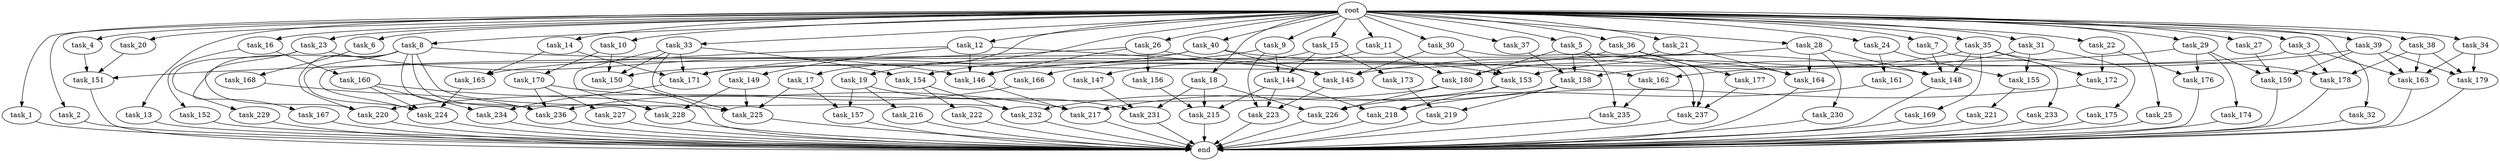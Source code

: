 digraph G {
  root [size="0.000000"];
  task_1 [size="2.048000"];
  task_2 [size="2.048000"];
  task_3 [size="2.048000"];
  task_4 [size="2.048000"];
  task_5 [size="2.048000"];
  task_6 [size="2.048000"];
  task_7 [size="2.048000"];
  task_8 [size="2.048000"];
  task_9 [size="2.048000"];
  task_10 [size="2.048000"];
  task_11 [size="2.048000"];
  task_12 [size="2.048000"];
  task_13 [size="2.048000"];
  task_14 [size="2.048000"];
  task_15 [size="2.048000"];
  task_16 [size="2.048000"];
  task_17 [size="2.048000"];
  task_18 [size="2.048000"];
  task_19 [size="2.048000"];
  task_20 [size="2.048000"];
  task_21 [size="2.048000"];
  task_22 [size="2.048000"];
  task_23 [size="2.048000"];
  task_24 [size="2.048000"];
  task_25 [size="2.048000"];
  task_26 [size="2.048000"];
  task_27 [size="2.048000"];
  task_28 [size="2.048000"];
  task_29 [size="2.048000"];
  task_30 [size="2.048000"];
  task_31 [size="2.048000"];
  task_32 [size="2.048000"];
  task_33 [size="2.048000"];
  task_34 [size="2.048000"];
  task_35 [size="2.048000"];
  task_36 [size="2.048000"];
  task_37 [size="2.048000"];
  task_38 [size="2.048000"];
  task_39 [size="2.048000"];
  task_40 [size="2.048000"];
  task_144 [size="996432412.672000"];
  task_145 [size="4346506903.552000"];
  task_146 [size="3590592659.456000"];
  task_147 [size="429496729.600000"];
  task_148 [size="3075196583.936000"];
  task_149 [size="1099511627.776000"];
  task_150 [size="2611340115.968000"];
  task_151 [size="3384434229.248000"];
  task_152 [size="154618822.656000"];
  task_153 [size="3504693313.536000"];
  task_154 [size="1872605741.056000"];
  task_155 [size="910533066.752000"];
  task_156 [size="1717986918.400000"];
  task_157 [size="2233382993.920000"];
  task_158 [size="2834678415.360000"];
  task_159 [size="3865470566.400000"];
  task_160 [size="154618822.656000"];
  task_161 [size="841813590.016000"];
  task_162 [size="3109556322.304000"];
  task_163 [size="4501125726.208000"];
  task_164 [size="1271310319.616000"];
  task_165 [size="1168231104.512000"];
  task_166 [size="841813590.016000"];
  task_167 [size="1391569403.904000"];
  task_168 [size="618475290.624000"];
  task_169 [size="429496729.600000"];
  task_170 [size="618475290.624000"];
  task_171 [size="3728031612.928000"];
  task_172 [size="1047972020.224000"];
  task_173 [size="841813590.016000"];
  task_174 [size="1717986918.400000"];
  task_175 [size="68719476.736000"];
  task_176 [size="2336462209.024000"];
  task_177 [size="274877906.944000"];
  task_178 [size="2370821947.392000"];
  task_179 [size="3659312136.192000"];
  task_180 [size="1546188226.560000"];
  task_215 [size="2405181685.760000"];
  task_216 [size="1391569403.904000"];
  task_217 [size="2216203124.736000"];
  task_218 [size="1322849927.168000"];
  task_219 [size="1168231104.512000"];
  task_220 [size="2078764171.264000"];
  task_221 [size="274877906.944000"];
  task_222 [size="274877906.944000"];
  task_223 [size="841813590.016000"];
  task_224 [size="3195455668.224000"];
  task_225 [size="3109556322.304000"];
  task_226 [size="2061584302.080000"];
  task_227 [size="1717986918.400000"];
  task_228 [size="3384434229.248000"];
  task_229 [size="618475290.624000"];
  task_230 [size="154618822.656000"];
  task_231 [size="3264175144.960000"];
  task_232 [size="2095944040.448000"];
  task_233 [size="1391569403.904000"];
  task_234 [size="549755813.888000"];
  task_235 [size="893353197.568000"];
  task_236 [size="4638564679.680000"];
  task_237 [size="2061584302.080000"];
  end [size="0.000000"];

  root -> task_1 [size="1.000000"];
  root -> task_2 [size="1.000000"];
  root -> task_3 [size="1.000000"];
  root -> task_4 [size="1.000000"];
  root -> task_5 [size="1.000000"];
  root -> task_6 [size="1.000000"];
  root -> task_7 [size="1.000000"];
  root -> task_8 [size="1.000000"];
  root -> task_9 [size="1.000000"];
  root -> task_10 [size="1.000000"];
  root -> task_11 [size="1.000000"];
  root -> task_12 [size="1.000000"];
  root -> task_13 [size="1.000000"];
  root -> task_14 [size="1.000000"];
  root -> task_15 [size="1.000000"];
  root -> task_16 [size="1.000000"];
  root -> task_17 [size="1.000000"];
  root -> task_18 [size="1.000000"];
  root -> task_19 [size="1.000000"];
  root -> task_20 [size="1.000000"];
  root -> task_21 [size="1.000000"];
  root -> task_22 [size="1.000000"];
  root -> task_23 [size="1.000000"];
  root -> task_24 [size="1.000000"];
  root -> task_25 [size="1.000000"];
  root -> task_26 [size="1.000000"];
  root -> task_27 [size="1.000000"];
  root -> task_28 [size="1.000000"];
  root -> task_29 [size="1.000000"];
  root -> task_30 [size="1.000000"];
  root -> task_31 [size="1.000000"];
  root -> task_32 [size="1.000000"];
  root -> task_33 [size="1.000000"];
  root -> task_34 [size="1.000000"];
  root -> task_35 [size="1.000000"];
  root -> task_36 [size="1.000000"];
  root -> task_37 [size="1.000000"];
  root -> task_38 [size="1.000000"];
  root -> task_39 [size="1.000000"];
  root -> task_40 [size="1.000000"];
  task_1 -> end [size="1.000000"];
  task_2 -> end [size="1.000000"];
  task_3 -> task_163 [size="411041792.000000"];
  task_3 -> task_171 [size="411041792.000000"];
  task_3 -> task_178 [size="411041792.000000"];
  task_4 -> task_151 [size="134217728.000000"];
  task_5 -> task_158 [size="134217728.000000"];
  task_5 -> task_180 [size="134217728.000000"];
  task_5 -> task_235 [size="134217728.000000"];
  task_5 -> task_237 [size="134217728.000000"];
  task_6 -> task_168 [size="301989888.000000"];
  task_7 -> task_148 [size="679477248.000000"];
  task_7 -> task_233 [size="679477248.000000"];
  task_8 -> task_162 [size="679477248.000000"];
  task_8 -> task_167 [size="679477248.000000"];
  task_8 -> task_220 [size="679477248.000000"];
  task_8 -> task_224 [size="679477248.000000"];
  task_8 -> task_228 [size="679477248.000000"];
  task_8 -> task_232 [size="679477248.000000"];
  task_8 -> task_236 [size="679477248.000000"];
  task_9 -> task_144 [size="75497472.000000"];
  task_9 -> task_154 [size="75497472.000000"];
  task_9 -> task_223 [size="75497472.000000"];
  task_10 -> task_150 [size="301989888.000000"];
  task_10 -> task_170 [size="301989888.000000"];
  task_11 -> task_147 [size="209715200.000000"];
  task_11 -> task_180 [size="209715200.000000"];
  task_12 -> task_145 [size="536870912.000000"];
  task_12 -> task_146 [size="536870912.000000"];
  task_12 -> task_149 [size="536870912.000000"];
  task_12 -> task_165 [size="536870912.000000"];
  task_13 -> end [size="1.000000"];
  task_14 -> task_165 [size="33554432.000000"];
  task_14 -> task_171 [size="33554432.000000"];
  task_15 -> task_144 [size="411041792.000000"];
  task_15 -> task_166 [size="411041792.000000"];
  task_15 -> task_173 [size="411041792.000000"];
  task_16 -> task_152 [size="75497472.000000"];
  task_16 -> task_160 [size="75497472.000000"];
  task_17 -> task_157 [size="411041792.000000"];
  task_17 -> task_225 [size="411041792.000000"];
  task_18 -> task_215 [size="838860800.000000"];
  task_18 -> task_226 [size="838860800.000000"];
  task_18 -> task_231 [size="838860800.000000"];
  task_19 -> task_157 [size="679477248.000000"];
  task_19 -> task_216 [size="679477248.000000"];
  task_19 -> task_231 [size="679477248.000000"];
  task_20 -> task_151 [size="679477248.000000"];
  task_21 -> task_164 [size="411041792.000000"];
  task_21 -> task_180 [size="411041792.000000"];
  task_22 -> task_172 [size="301989888.000000"];
  task_22 -> task_176 [size="301989888.000000"];
  task_23 -> task_146 [size="301989888.000000"];
  task_23 -> task_220 [size="301989888.000000"];
  task_23 -> task_229 [size="301989888.000000"];
  task_24 -> task_155 [size="411041792.000000"];
  task_24 -> task_161 [size="411041792.000000"];
  task_25 -> end [size="1.000000"];
  task_26 -> task_146 [size="838860800.000000"];
  task_26 -> task_151 [size="838860800.000000"];
  task_26 -> task_153 [size="838860800.000000"];
  task_26 -> task_156 [size="838860800.000000"];
  task_27 -> task_159 [size="209715200.000000"];
  task_28 -> task_146 [size="75497472.000000"];
  task_28 -> task_148 [size="75497472.000000"];
  task_28 -> task_164 [size="75497472.000000"];
  task_28 -> task_230 [size="75497472.000000"];
  task_29 -> task_158 [size="838860800.000000"];
  task_29 -> task_159 [size="838860800.000000"];
  task_29 -> task_174 [size="838860800.000000"];
  task_29 -> task_176 [size="838860800.000000"];
  task_30 -> task_145 [size="838860800.000000"];
  task_30 -> task_153 [size="838860800.000000"];
  task_30 -> task_237 [size="838860800.000000"];
  task_31 -> task_153 [size="33554432.000000"];
  task_31 -> task_155 [size="33554432.000000"];
  task_31 -> task_175 [size="33554432.000000"];
  task_32 -> end [size="1.000000"];
  task_33 -> task_150 [size="838860800.000000"];
  task_33 -> task_154 [size="838860800.000000"];
  task_33 -> task_171 [size="838860800.000000"];
  task_33 -> task_225 [size="838860800.000000"];
  task_33 -> task_228 [size="838860800.000000"];
  task_34 -> task_163 [size="411041792.000000"];
  task_34 -> task_179 [size="411041792.000000"];
  task_35 -> task_145 [size="209715200.000000"];
  task_35 -> task_148 [size="209715200.000000"];
  task_35 -> task_169 [size="209715200.000000"];
  task_35 -> task_172 [size="209715200.000000"];
  task_35 -> task_178 [size="209715200.000000"];
  task_36 -> task_150 [size="134217728.000000"];
  task_36 -> task_164 [size="134217728.000000"];
  task_36 -> task_177 [size="134217728.000000"];
  task_37 -> task_158 [size="411041792.000000"];
  task_38 -> task_163 [size="536870912.000000"];
  task_38 -> task_178 [size="536870912.000000"];
  task_38 -> task_179 [size="536870912.000000"];
  task_39 -> task_159 [size="838860800.000000"];
  task_39 -> task_162 [size="838860800.000000"];
  task_39 -> task_163 [size="838860800.000000"];
  task_39 -> task_179 [size="838860800.000000"];
  task_40 -> task_145 [size="536870912.000000"];
  task_40 -> task_148 [size="536870912.000000"];
  task_40 -> task_171 [size="536870912.000000"];
  task_40 -> task_224 [size="536870912.000000"];
  task_144 -> task_215 [size="301989888.000000"];
  task_144 -> task_218 [size="301989888.000000"];
  task_144 -> task_223 [size="301989888.000000"];
  task_145 -> task_223 [size="33554432.000000"];
  task_146 -> task_217 [size="209715200.000000"];
  task_147 -> task_231 [size="75497472.000000"];
  task_148 -> end [size="1.000000"];
  task_149 -> task_225 [size="134217728.000000"];
  task_149 -> task_228 [size="134217728.000000"];
  task_150 -> end [size="1.000000"];
  task_151 -> end [size="1.000000"];
  task_152 -> end [size="1.000000"];
  task_153 -> task_218 [size="209715200.000000"];
  task_153 -> task_232 [size="209715200.000000"];
  task_154 -> task_222 [size="134217728.000000"];
  task_154 -> task_232 [size="134217728.000000"];
  task_155 -> task_221 [size="134217728.000000"];
  task_156 -> task_215 [size="33554432.000000"];
  task_157 -> end [size="1.000000"];
  task_158 -> task_217 [size="33554432.000000"];
  task_158 -> task_219 [size="33554432.000000"];
  task_159 -> end [size="1.000000"];
  task_160 -> task_224 [size="134217728.000000"];
  task_160 -> task_225 [size="134217728.000000"];
  task_160 -> task_234 [size="134217728.000000"];
  task_161 -> task_226 [size="134217728.000000"];
  task_162 -> task_235 [size="301989888.000000"];
  task_163 -> end [size="1.000000"];
  task_164 -> end [size="1.000000"];
  task_165 -> task_224 [size="209715200.000000"];
  task_166 -> task_236 [size="536870912.000000"];
  task_167 -> end [size="1.000000"];
  task_168 -> task_236 [size="209715200.000000"];
  task_169 -> end [size="1.000000"];
  task_170 -> task_217 [size="838860800.000000"];
  task_170 -> task_227 [size="838860800.000000"];
  task_170 -> task_236 [size="838860800.000000"];
  task_171 -> task_234 [size="134217728.000000"];
  task_172 -> task_218 [size="134217728.000000"];
  task_173 -> task_219 [size="536870912.000000"];
  task_174 -> end [size="1.000000"];
  task_175 -> end [size="1.000000"];
  task_176 -> end [size="1.000000"];
  task_177 -> task_237 [size="33554432.000000"];
  task_178 -> end [size="1.000000"];
  task_179 -> end [size="1.000000"];
  task_180 -> task_220 [size="33554432.000000"];
  task_180 -> task_226 [size="33554432.000000"];
  task_215 -> end [size="1.000000"];
  task_216 -> end [size="1.000000"];
  task_217 -> end [size="1.000000"];
  task_218 -> end [size="1.000000"];
  task_219 -> end [size="1.000000"];
  task_220 -> end [size="1.000000"];
  task_221 -> end [size="1.000000"];
  task_222 -> end [size="1.000000"];
  task_223 -> end [size="1.000000"];
  task_224 -> end [size="1.000000"];
  task_225 -> end [size="1.000000"];
  task_226 -> end [size="1.000000"];
  task_227 -> end [size="1.000000"];
  task_228 -> end [size="1.000000"];
  task_229 -> end [size="1.000000"];
  task_230 -> end [size="1.000000"];
  task_231 -> end [size="1.000000"];
  task_232 -> end [size="1.000000"];
  task_233 -> end [size="1.000000"];
  task_234 -> end [size="1.000000"];
  task_235 -> end [size="1.000000"];
  task_236 -> end [size="1.000000"];
  task_237 -> end [size="1.000000"];
}
